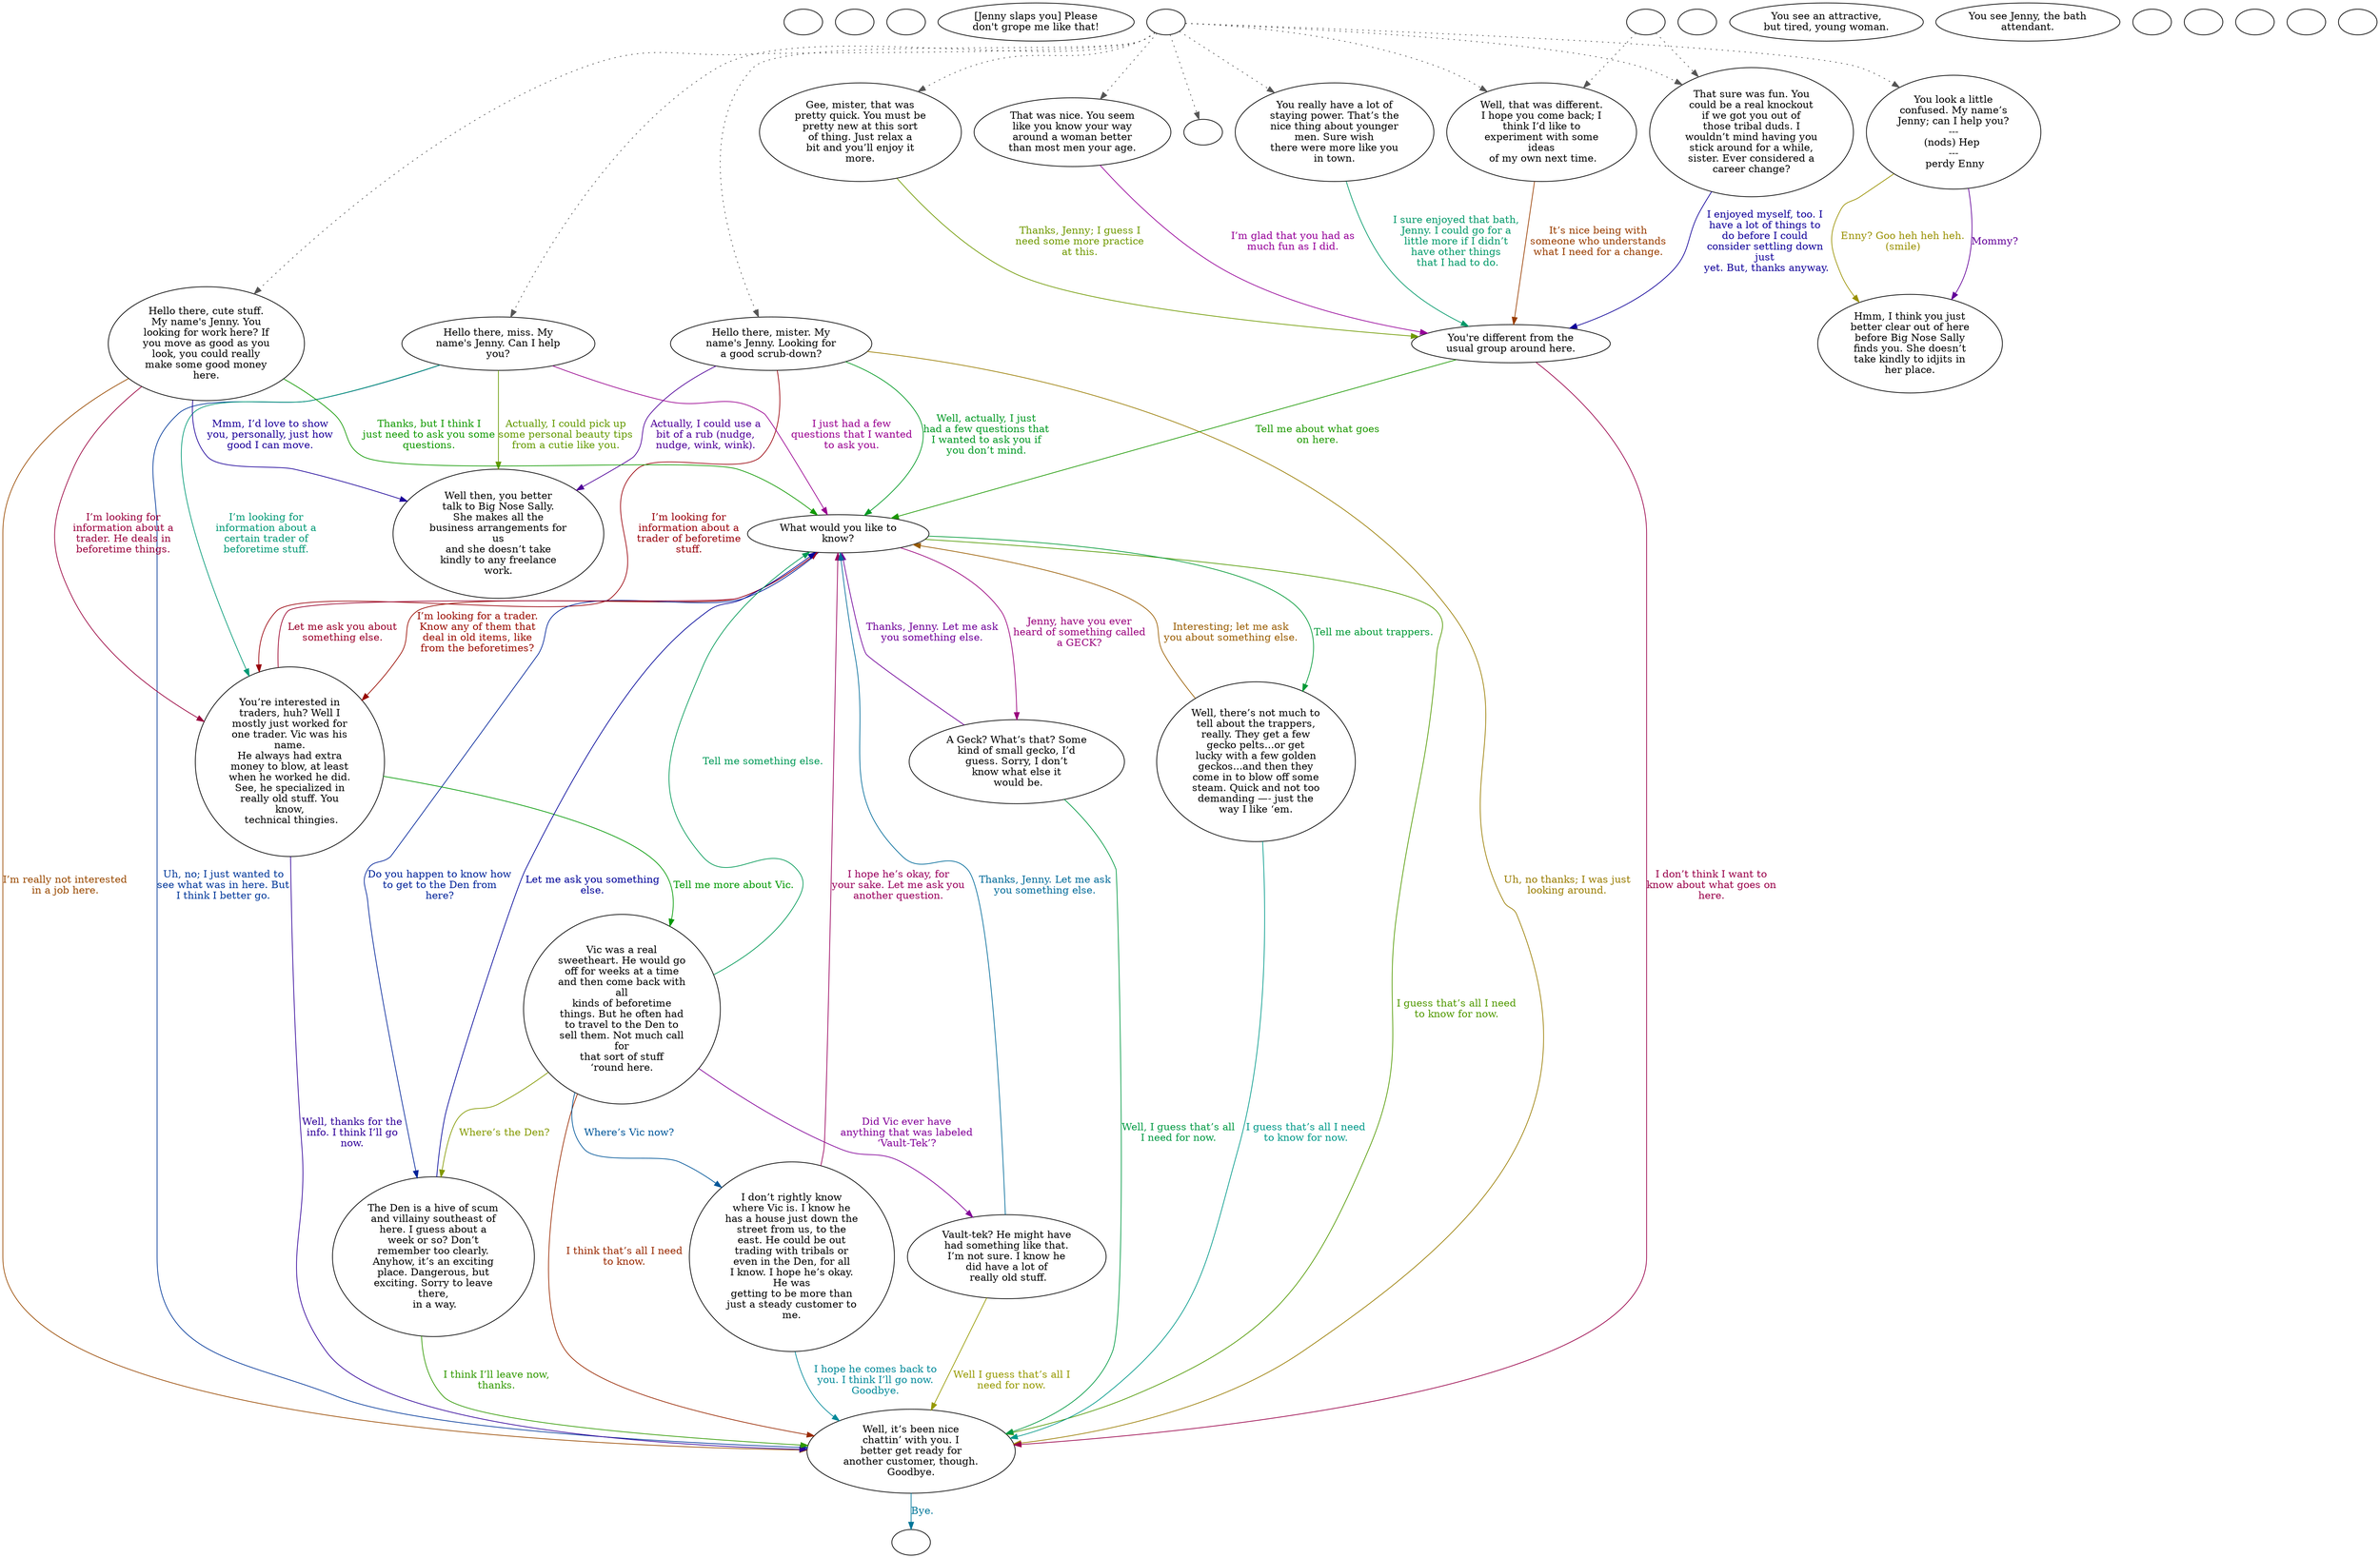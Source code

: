 digraph KCJENNY {
  "checkPartyMembersNearDoor" [style=filled       fillcolor="#FFFFFF"       color="#000000"]
  "checkPartyMembersNearDoor" [label=""]
  "start" [style=filled       fillcolor="#FFFFFF"       color="#000000"]
  "start" [label=""]
  "critter_p_proc" [style=filled       fillcolor="#FFFFFF"       color="#000000"]
  "critter_p_proc" [label=""]
  "pickup_p_proc" [style=filled       fillcolor="#FFFFFF"       color="#000000"]
  "pickup_p_proc" [label="[Jenny slaps you] Please\ndon't grope me like that!"]
  "talk_p_proc" [style=filled       fillcolor="#FFFFFF"       color="#000000"]
  "talk_p_proc" -> "Node998" [style=dotted color="#555555"]
  "talk_p_proc" -> "Node001" [style=dotted color="#555555"]
  "talk_p_proc" -> "Node002" [style=dotted color="#555555"]
  "talk_p_proc" -> "Node003" [style=dotted color="#555555"]
  "talk_p_proc" -> "Node004" [style=dotted color="#555555"]
  "talk_p_proc" -> "Node005" [style=dotted color="#555555"]
  "talk_p_proc" -> "Node008" [style=dotted color="#555555"]
  "talk_p_proc" -> "Node016" [style=dotted color="#555555"]
  "talk_p_proc" -> "Node017" [style=dotted color="#555555"]
  "talk_p_proc" -> "Node019" [style=dotted color="#555555"]
  "talk_p_proc" [label=""]
  "destroy_p_proc" [style=filled       fillcolor="#FFFFFF"       color="#000000"]
  "destroy_p_proc" [label=""]
  "look_at_p_proc" [style=filled       fillcolor="#FFFFFF"       color="#000000"]
  "look_at_p_proc" [label="You see an attractive,\nbut tired, young woman."]
  "description_p_proc" [style=filled       fillcolor="#FFFFFF"       color="#000000"]
  "description_p_proc" [label="You see Jenny, the bath\nattendant."]
  "use_skill_on_p_proc" [style=filled       fillcolor="#FFFFFF"       color="#000000"]
  "use_skill_on_p_proc" [label=""]
  "damage_p_proc" [style=filled       fillcolor="#FFFFFF"       color="#000000"]
  "damage_p_proc" [label=""]
  "map_enter_p_proc" [style=filled       fillcolor="#FFFFFF"       color="#000000"]
  "map_enter_p_proc" [label=""]
  "Node995" [style=filled       fillcolor="#FFFFFF"       color="#000000"]
  "Node995" [label=""]
  "Node996" [style=filled       fillcolor="#FFFFFF"       color="#000000"]
  "Node996" [label=""]
  "Node997" [style=filled       fillcolor="#FFFFFF"       color="#000000"]
  "Node997" -> "Node004" [style=dotted color="#555555"]
  "Node997" -> "Node005" [style=dotted color="#555555"]
  "Node997" [label=""]
  "Node998" [style=filled       fillcolor="#FFFFFF"       color="#000000"]
  "Node998" [label=""]
  "Node999" [style=filled       fillcolor="#FFFFFF"       color="#000000"]
  "Node999" [label=""]
  "Node001" [style=filled       fillcolor="#FFFFFF"       color="#000000"]
  "Node001" [label="Gee, mister, that was\npretty quick. You must be\npretty new at this sort\nof thing. Just relax a\nbit and you’ll enjoy it\nmore."]
  "Node001" -> "Node006" [label="Thanks, Jenny; I guess I\nneed some more practice\nat this." color="#6F9900" fontcolor="#6F9900"]
  "Node002" [style=filled       fillcolor="#FFFFFF"       color="#000000"]
  "Node002" [label="That was nice. You seem\nlike you know your way\naround a woman better\nthan most men your age."]
  "Node002" -> "Node006" [label="I’m glad that you had as\nmuch fun as I did." color="#960099" fontcolor="#960099"]
  "Node003" [style=filled       fillcolor="#FFFFFF"       color="#000000"]
  "Node003" [label="You really have a lot of\nstaying power. That’s the\nnice thing about younger\nmen. Sure wish\nthere were more like you\nin town."]
  "Node003" -> "Node006" [label="I sure enjoyed that bath,\nJenny. I could go for a\nlittle more if I didn’t\nhave other things\n that I had to do." color="#009969" fontcolor="#009969"]
  "Node004" [style=filled       fillcolor="#FFFFFF"       color="#000000"]
  "Node004" [label="Well, that was different.\nI hope you come back; I\nthink I’d like to\nexperiment with some\nideas\n of my own next time."]
  "Node004" -> "Node006" [label="It’s nice being with\nsomeone who understands\nwhat I need for a change." color="#993D00" fontcolor="#993D00"]
  "Node005" [style=filled       fillcolor="#FFFFFF"       color="#000000"]
  "Node005" [label="That sure was fun. You\ncould be a real knockout\nif we got you out of\nthose tribal duds. I\nwouldn’t mind having you\nstick around for a while,\nsister. Ever considered a\ncareer change?"]
  "Node005" -> "Node006" [label="I enjoyed myself, too. I\nhave a lot of things to\ndo before I could\nconsider settling down\njust\n yet. But, thanks anyway." color="#100099" fontcolor="#100099"]
  "Node006" [style=filled       fillcolor="#FFFFFF"       color="#000000"]
  "Node006" [label="You're different from the\nusual group around here."]
  "Node006" -> "Node010" [label="Tell me about what goes\non here." color="#1D9900" fontcolor="#1D9900"]
  "Node006" -> "Node007" [label="I don’t think I want to\nknow about what goes on\nhere." color="#990049" fontcolor="#990049"]
  "Node007" [style=filled       fillcolor="#FFFFFF"       color="#000000"]
  "Node007" [label="Well, it’s been nice\nchattin’ with you. I\nbetter get ready for\nanother customer, though.\nGoodbye."]
  "Node007" -> "Node999" [label="Bye." color="#007699" fontcolor="#007699"]
  "Node008" [style=filled       fillcolor="#FFFFFF"       color="#000000"]
  "Node008" [label="You look a little\nconfused. My name’s\nJenny; can I help you?\n---\n(nods) Hep \n---\n perdy Enny"]
  "Node008" -> "Node009" [label="Enny? Goo heh heh heh.\n(smile)" color="#999000" fontcolor="#999000"]
  "Node008" -> "Node009" [label="Mommy?" color="#630099" fontcolor="#630099"]
  "Node009" [style=filled       fillcolor="#FFFFFF"       color="#000000"]
  "Node009" [label="Hmm, I think you just\nbetter clear out of here\nbefore Big Nose Sally\nfinds you. She doesn’t\ntake kindly to idjits in\nher place."]
  "Node010" [style=filled       fillcolor="#FFFFFF"       color="#000000"]
  "Node010" [label="What would you like to\nknow?"]
  "Node010" -> "Node011" [label="Tell me about trappers." color="#009936" fontcolor="#009936"]
  "Node010" -> "Node012" [label="I’m looking for a trader.\nKnow any of them that\ndeal in old items, like\nfrom the beforetimes?" color="#990A00" fontcolor="#990A00"]
  "Node010" -> "Node014" [label="Do you happen to know how\nto get to the Den from\nhere?" color="#002399" fontcolor="#002399"]
  "Node010" -> "Node007" [label="I guess that’s all I need\nto know for now." color="#509900" fontcolor="#509900"]
  "Node010" -> "Node021" [label="Jenny, have you ever\nheard of something called\na GECK?" color="#99007C" fontcolor="#99007C"]
  "Node011" [style=filled       fillcolor="#FFFFFF"       color="#000000"]
  "Node011" [label="Well, there’s not much to\ntell about the trappers,\nreally. They get a few\ngecko pelts...or get\nlucky with a few golden\ngeckos...and then they\ncome in to blow off some\nsteam. Quick and not too\ndemanding —- just the\nway I like ‘em."]
  "Node011" -> "Node007" [label="I guess that’s all I need\nto know for now." color="#009989" fontcolor="#009989"]
  "Node011" -> "Node010" [label="Interesting; let me ask\nyou about something else." color="#995C00" fontcolor="#995C00"]
  "Node012" [style=filled       fillcolor="#FFFFFF"       color="#000000"]
  "Node012" [label="You’re interested in\ntraders, huh? Well I\nmostly just worked for\none trader. Vic was his\nname.\nHe always had extra\nmoney to blow, at least\nwhen he worked he did.\nSee, he specialized in\nreally old stuff. You\nknow,\n technical thingies."]
  "Node012" -> "Node007" [label="Well, thanks for the\ninfo. I think I’ll go\nnow." color="#300099" fontcolor="#300099"]
  "Node012" -> "Node013" [label="Tell me more about Vic." color="#009903" fontcolor="#009903"]
  "Node012" -> "Node010" [label="Let me ask you about\nsomething else." color="#99002A" fontcolor="#99002A"]
  "Node013" [style=filled       fillcolor="#FFFFFF"       color="#000000"]
  "Node013" [label="Vic was a real\nsweetheart. He would go\noff for weeks at a time\nand then come back with\nall\nkinds of beforetime\nthings. But he often had\nto travel to the Den to\nsell them. Not much call\nfor\nthat sort of stuff\n‘round here."]
  "Node013" -> "Node015" [label="Where’s Vic now?" color="#005699" fontcolor="#005699"]
  "Node013" -> "Node014" [label="Where’s the Den?" color="#839900" fontcolor="#839900"]
  "Node013" -> "Node020" [label="Did Vic ever have\nanything that was labeled\n‘Vault-Tek’?" color="#830099" fontcolor="#830099"]
  "Node013" -> "Node010" [label="Tell me something else." color="#009956" fontcolor="#009956"]
  "Node013" -> "Node007" [label="I think that’s all I need\nto know." color="#992900" fontcolor="#992900"]
  "Node014" [style=filled       fillcolor="#FFFFFF"       color="#000000"]
  "Node014" [label="The Den is a hive of scum\nand villainy southeast of\nhere. I guess about a\nweek or so? Don’t\nremember too clearly.\nAnyhow, it’s an exciting\nplace. Dangerous, but\nexciting. Sorry to leave\nthere,\n in a way."]
  "Node014" -> "Node010" [label="Let me ask you something\nelse." color="#000399" fontcolor="#000399"]
  "Node014" -> "Node007" [label="I think I’ll leave now,\nthanks." color="#309900" fontcolor="#309900"]
  "Node015" [style=filled       fillcolor="#FFFFFF"       color="#000000"]
  "Node015" [label="I don’t rightly know\nwhere Vic is. I know he\nhas a house just down the\nstreet from us, to the\neast. He could be out\ntrading with tribals or\neven in the Den, for all\nI know. I hope he’s okay.\nHe was\ngetting to be more than\njust a steady customer to\nme."]
  "Node015" -> "Node010" [label="I hope he’s okay, for\nyour sake. Let me ask you\nanother question." color="#99005D" fontcolor="#99005D"]
  "Node015" -> "Node007" [label="I hope he comes back to\nyou. I think I’ll go now.\nGoodbye." color="#008999" fontcolor="#008999"]
  "Node016" [style=filled       fillcolor="#FFFFFF"       color="#000000"]
  "Node016" [label="Hello there, mister. My\nname's Jenny. Looking for\na good scrub-down?"]
  "Node016" -> "Node007" [label="Uh, no thanks; I was just\nlooking around." color="#997C00" fontcolor="#997C00"]
  "Node016" -> "Node018" [label="Actually, I could use a\nbit of a rub (nudge,\nnudge, wink, wink)." color="#4F0099" fontcolor="#4F0099"]
  "Node016" -> "Node010" [label="Well, actually, I just\nhad a few questions that\nI wanted to ask you if\nyou don’t mind." color="#009923" fontcolor="#009923"]
  "Node016" -> "Node012" [label="I’m looking for\ninformation about a\ntrader of beforetime\nstuff." color="#99000A" fontcolor="#99000A"]
  "Node017" [style=filled       fillcolor="#FFFFFF"       color="#000000"]
  "Node017" [label="Hello there, miss. My\nname's Jenny. Can I help\nyou?"]
  "Node017" -> "Node007" [label="Uh, no; I just wanted to\nsee what was in here. But\nI think I better go." color="#003799" fontcolor="#003799"]
  "Node017" -> "Node018" [label="Actually, I could pick up\nsome personal beauty tips\nfrom a cutie like you." color="#639900" fontcolor="#639900"]
  "Node017" -> "Node010" [label="I just had a few\nquestions that I wanted\nto ask you." color="#990090" fontcolor="#990090"]
  "Node017" -> "Node012" [label="I’m looking for\ninformation about a\ncertain trader of\nbeforetime stuff." color="#009975" fontcolor="#009975"]
  "Node018" [style=filled       fillcolor="#FFFFFF"       color="#000000"]
  "Node018" [label="Well then, you better\ntalk to Big Nose Sally.\nShe makes all the\nbusiness arrangements for\nus\nand she doesn’t take\nkindly to any freelance\nwork."]
  "Node019" [style=filled       fillcolor="#FFFFFF"       color="#000000"]
  "Node019" [label="Hello there, cute stuff.\nMy name's Jenny. You\nlooking for work here? If\nyou move as good as you\nlook, you could really\nmake some good money\nhere."]
  "Node019" -> "Node007" [label="I’m really not interested\nin a job here." color="#994900" fontcolor="#994900"]
  "Node019" -> "Node018" [label="Mmm, I’d love to show\nyou, personally, just how\ngood I can move." color="#1C0099" fontcolor="#1C0099"]
  "Node019" -> "Node010" [label="Thanks, but I think I\njust need to ask you some\nquestions." color="#109900" fontcolor="#109900"]
  "Node019" -> "Node012" [label="I’m looking for\ninformation about a\ntrader. He deals in\nbeforetime things." color="#99003D" fontcolor="#99003D"]
  "Node020" [style=filled       fillcolor="#FFFFFF"       color="#000000"]
  "Node020" [label="Vault-tek? He might have\nhad something like that.\nI’m not sure. I know he\ndid have a lot of\n really old stuff."]
  "Node020" -> "Node010" [label="Thanks, Jenny. Let me ask\nyou something else." color="#006A99" fontcolor="#006A99"]
  "Node020" -> "Node007" [label="Well I guess that’s all I\nneed for now." color="#969900" fontcolor="#969900"]
  "Node021" [style=filled       fillcolor="#FFFFFF"       color="#000000"]
  "Node021" [label="A Geck? What’s that? Some\nkind of small gecko, I’d\nguess. Sorry, I don’t\nknow what else it\n would be."]
  "Node021" -> "Node010" [label="Thanks, Jenny. Let me ask\nyou something else." color="#6F0099" fontcolor="#6F0099"]
  "Node021" -> "Node007" [label="Well, I guess that’s all\nI need for now." color="#009942" fontcolor="#009942"]
}